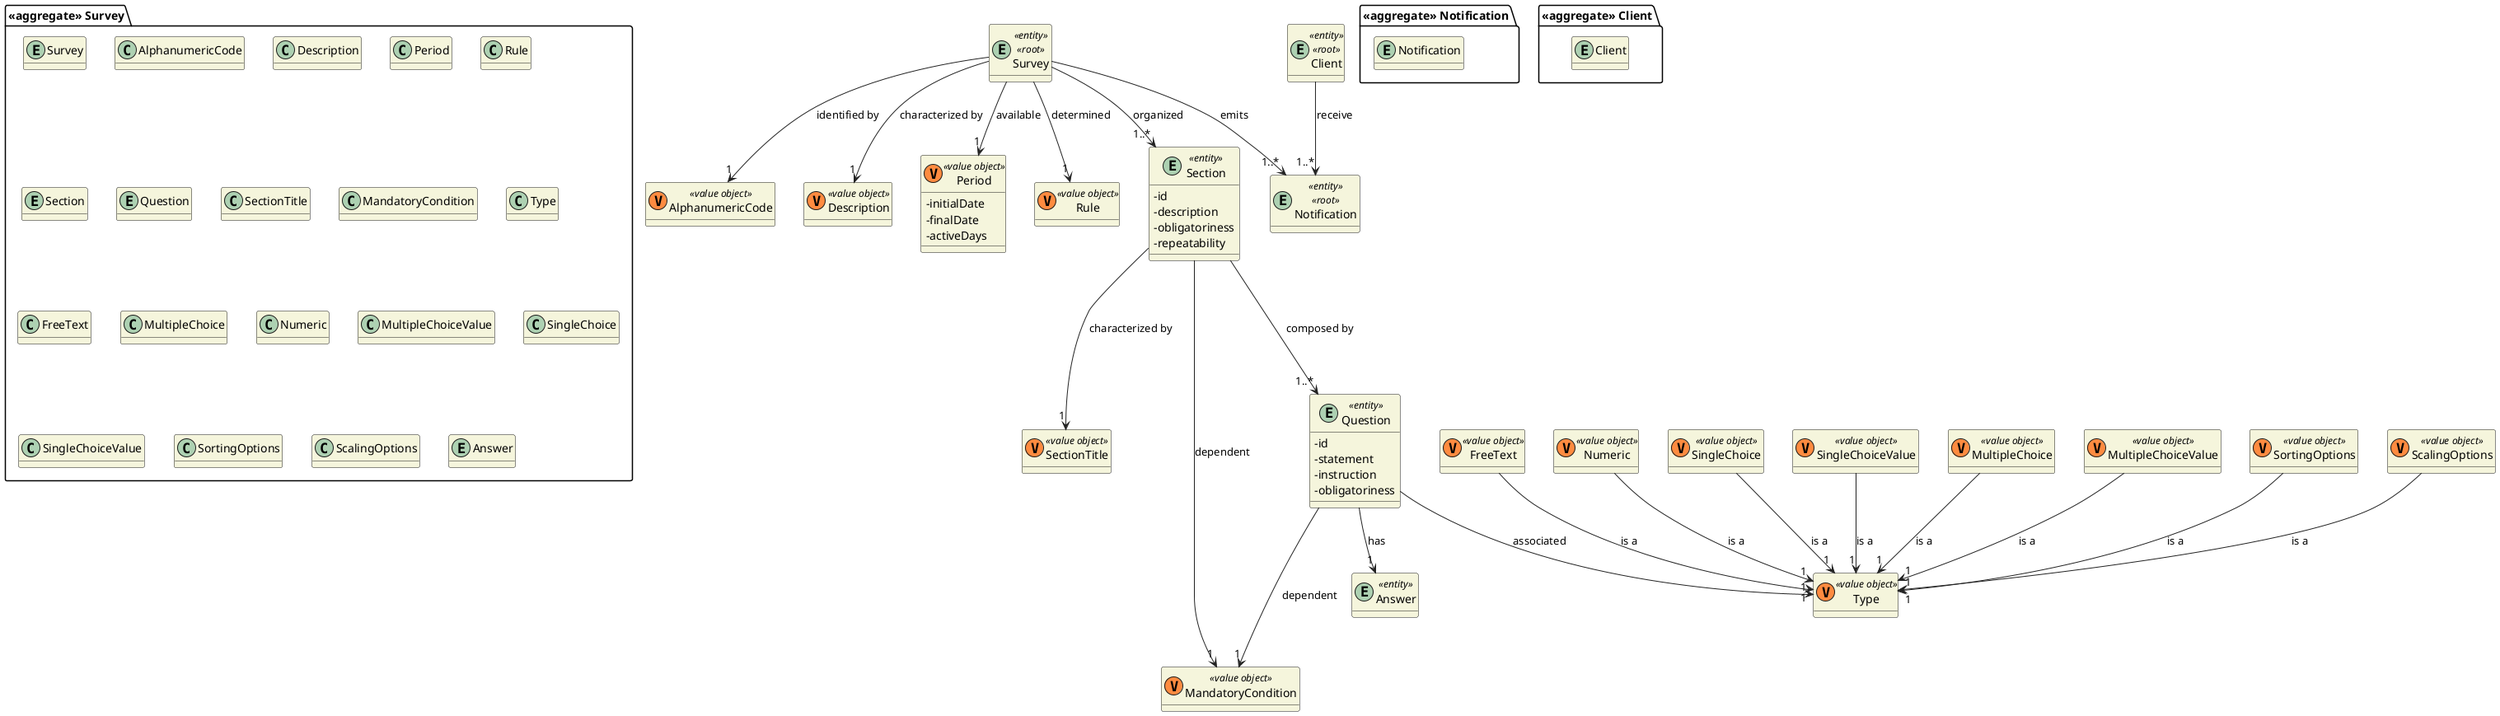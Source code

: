 @startuml
'https://plantuml.com/class-diagram

skinparam classAttributeIconSize 0
hide empty attributes
skinparam classBackgroundColor beige
skinparam ArrowColor #222222

package "<<aggregate>> Survey" {
    entity Survey
    class AlphanumericCode
    class Description
    class Period
    class Rule
    entity Section
    entity Question
    class SectionTitle
    class MandatoryCondition
    class Type
    class FreeText
    class MultipleChoice
    class Numeric
    class MultipleChoiceValue
    class SingleChoice
    class SingleChoiceValue
    class SortingOptions
    class ScalingOptions
    entity Answer
}

entity Survey <<entity>> <<root>> {


}

class AlphanumericCode <<(V,#FF8B40) value object>>
class Description <<(V,#FF8B40) value object>>
class Period <<(V,#FF8B40) value object>> {
- initialDate
- finalDate
- activeDays
}
class Rule <<(V,#FF8B40) value object>>
entity Section <<entity>> {
- id
- description
- obligatoriness
- repeatability
}

class SectionTitle <<(V,#FF8B40) value object>>
class MandatoryCondition <<(V,#FF8B40) value object>>
entity Question <<entity>> {
- id
- statement
- instruction
- obligatoriness
}
entity Answer <<entity>> {
}
class Type <<(V,#FF8B40) value object>>
class FreeText <<(V,#FF8B40) value object>>
class Numeric <<(V,#FF8B40) value object>>
class SingleChoice <<(V,#FF8B40) value object>>
class SingleChoiceValue <<(V,#FF8B40) value object>>
class MultipleChoice <<(V,#FF8B40) value object>>
class MultipleChoiceValue <<(V,#FF8B40) value object>>
class SortingOptions <<(V,#FF8B40) value object>>
class ScalingOptions <<(V,#FF8B40) value object>>

Survey --> "1" AlphanumericCode : identified by
Survey --> "1" Description : characterized by
Survey --> "1" Period : available
Survey --> "1" Rule : determined
Survey --> "1..*" Section : organized
Section ---> "1..*" Question: composed by
Section ---> "1" SectionTitle: characterized by
Section --> "1"  MandatoryCondition: dependent
Question ---> "1" MandatoryCondition: dependent
Question --> "1" Type: associated
FreeText --> "1" Type: is a
Numeric --> "1" Type: is a
SingleChoice --> "1" Type: is a
SingleChoiceValue --> "1" Type: is a
MultipleChoice --> "1" Type: is a
MultipleChoiceValue --> "1" Type: is a
SortingOptions --> "1" Type: is a
ScalingOptions --> "1" Type: is a
Question --> "1" Answer : has
package "<<aggregate>> Notification" {
    entity Notification
}

entity Notification <<entity>> <<root>> {


}

Survey --> "1..*" Notification : emits

package "<<aggregate>> Client" {
    entity Client
}

entity Client <<entity>> <<root>> {

}

Client --> "1..*" Notification : receive


@enduml